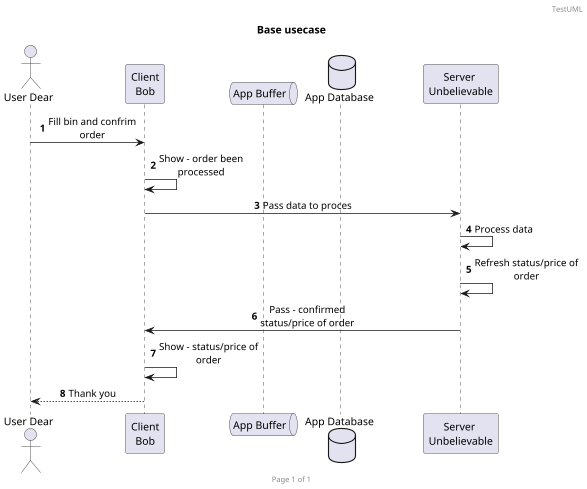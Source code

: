 @startuml Exam Title
'https://plantuml.com/sequence-diagram

'Size configuration
scale 0.75

/'Add page header in the top left corner '/
header TestUML

/' Add page title top center'/
title Base usecase

/' Add page footer bottom cetner '/
footer Page %page% of %lastpage%

/'Add auto number for each action'/
autonumber

/'Set the maximum message size to 100 characters, preventing long diagram'/
skinparam MaxMessageSize 150

/'Set specific parameters for diagram's participant'/
skinparam sequence {
    MessageAlign center
    ParticipantPadding 50

    SpaceBetweenActors 30
}


/' Actor "Name" - add image of user with name
as user - same as typealias, helps to decrease long names
order - keep position on diagram for different element (from 0 to 100, as example with each step 10) '/
Actor "User Dear" as user order 10

/' participant "Name" - add box with name '/
participant "Client\nBob" as client order 20

/' queue "Name" - add buffer icon with name'/
queue "App Buffer" as buffer order 37

/' database "Name" - add database icon with name '/
database "App Database" as database order 38

participant "Server \nUnbelievable" as server order 40

user -> client : Fill bin and confrim order
client -> client : Show - order been processed
client -> server : Pass data to proces
server -> server : Process data
!$st = "status/price of order"
server -> server : Refresh $st
server -> client : Pass - confirmed $st
client -> client : Show - $st
client --> user : Thank you

@enduml